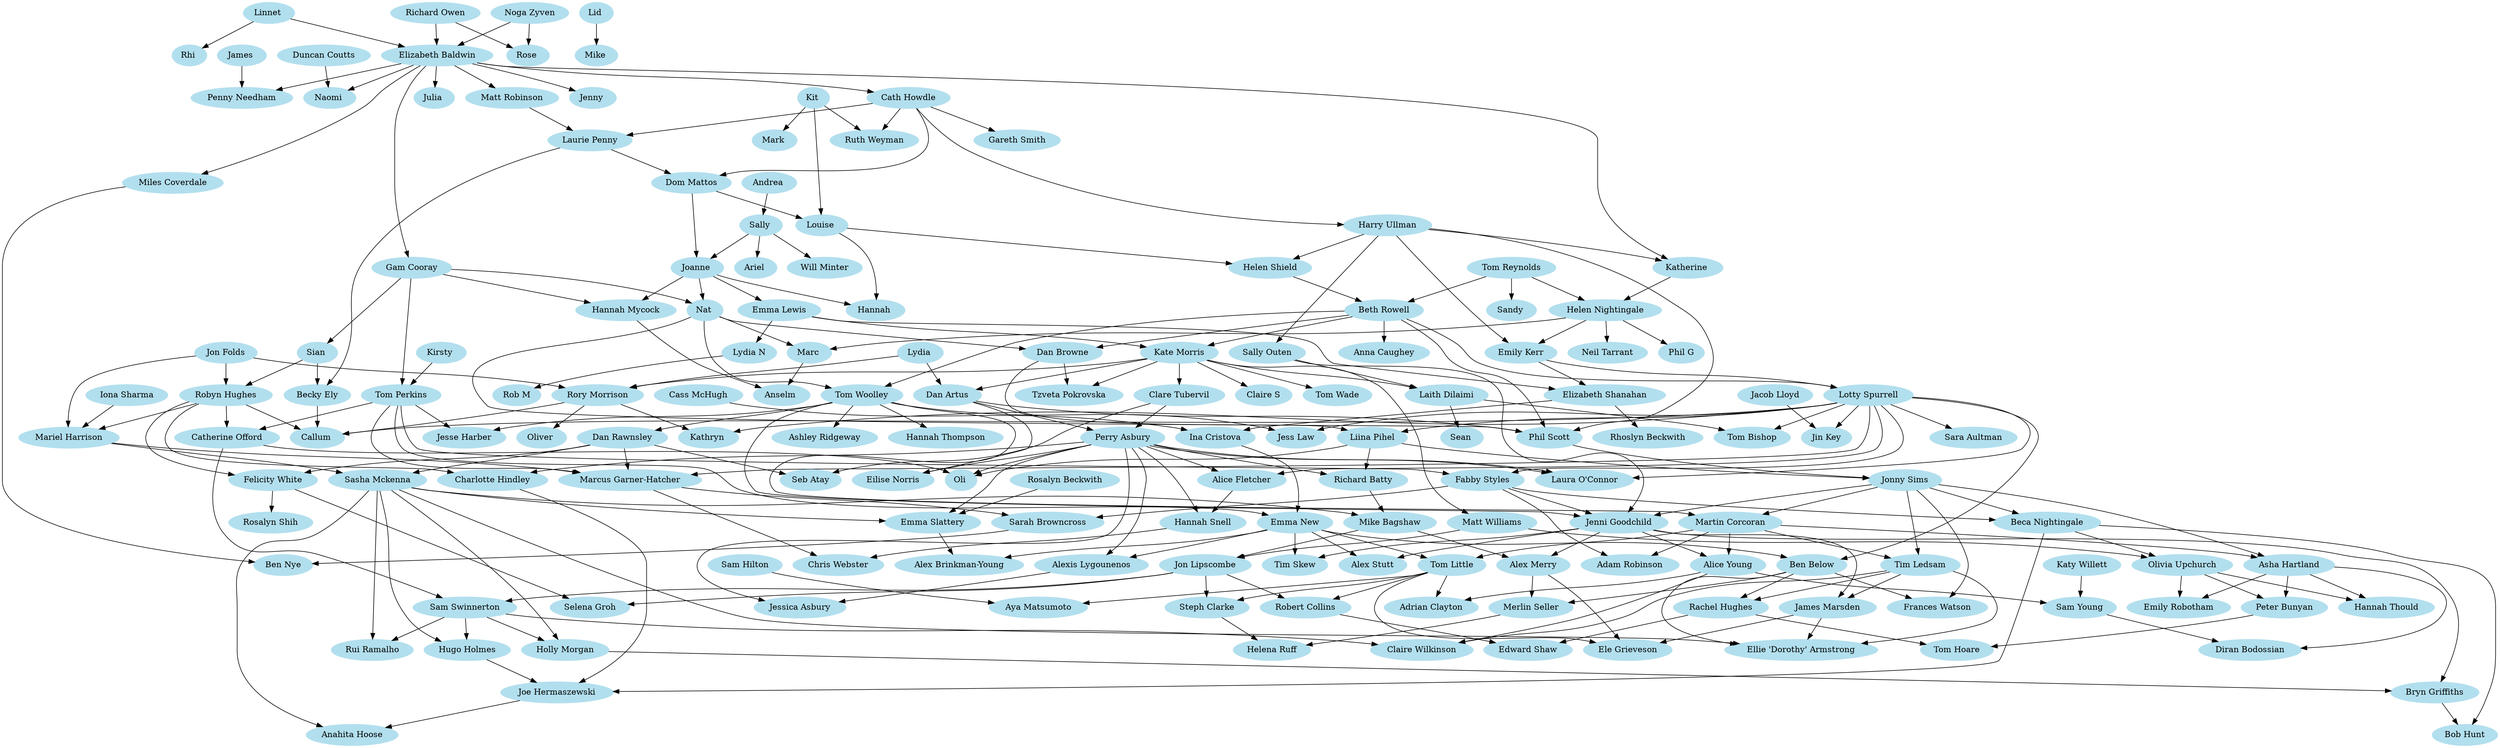 digraph oules {
    size="1500,750"
    node [color=lightblue2, style=filled, dist=-1]
    {
        "Emma New";
        "Lotty Spurrell";
    } -> "Ben Below";
    {
        "Tom Perkins";
        "Ina Cristova";
    } -> "Emma New";
    {
        "Emily Kerr";
        "Beth Rowell";
    } -> "Lotty Spurrell";
    {
        "Helen Nightingale";
        "Harry Ullman";
    } -> "Emily Kerr";
    {
        "Tom Reynolds";
        "Helen Shield";
    } -> "Beth Rowell";
    {
        "Tom Reynolds";
        "Katherine ";
    } -> "Helen Nightingale";
    {
        "Cath Howdle";
    } -> "Harry Ullman";
    {
        "Tom Reynolds";
    } -> "Sandy ";
    {
        "Laith Dilaimi";
        "Lotty Spurrell";
    } -> "Tom Bishop";
    {
        "Perry Asbury";
        "Lotty Spurrell";
    } -> "Laura O'Connor";
    {
        "Perry Asbury";
        "Lotty Spurrell";
    } -> "Alice Fletcher";
    {
        "Dan Rawnsley";
        "Lotty Spurrell";
        "Tom Perkins";
        "Mariel Harrison";
    } -> "Marcus Garner-Hatcher";
    {
        "Tom Perkins";
        "Lotty Spurrell";
    } -> "Fabby Styles";
    {
        "Dan Browne";
        "Lotty Spurrell";
    } -> "Liina Pihel";
    {
        "Jacob Lloyd";
        "Lotty Spurrell";
    } -> "Jin Key";
    {
        "Rory Morrison";
        "Lotty Spurrell";
        "Robyn Hughes";
        "Becky Ely";
    } -> "Callum ";
    {
        "Rory Morrison";
        "Lotty Spurrell";
    } -> "Kathryn ";
    {
        "Tom Woolley";
    } -> "Dan Rawnsley";
    {
        "Ben Below";
        "Jonny Sims";
    } -> "Frances Watson";
    {
        "Phil Scott";
        "Liina Pihel";
    } -> "Jonny Sims";
    {
        "Kate Morris";
        "Sally Outen";
    } -> "Laith Dilaimi";
    {
        "Dan Artus";
        "Clare Tubervil";
    } -> "Perry Asbury";
    {
        "Lydia ";
        "Kate Morris";
    } -> "Dan Artus";
    {
        "Kate Morris";
    } -> "Clare Tubervil";
    {
        "Beth Rowell";
        "Emma Lewis";
    } -> "Kate Morris";
    {
        "Dan Artus";
        "Harry Ullman";
        "Nat ";
        "Beth Rowell";
    } -> "Phil Scott";
    {
        "Robyn Hughes";
        "Jon Folds";
        "Iona Sharma";
    } -> "Mariel Harrison";
    {
        "Gam Cooray";
        "Kirsty ";
    } -> "Tom Perkins";
    {
        "Beth Rowell";
        "Nat ";
    } -> "Dan Browne";
    {
        "Jon Folds";
        "Kate Morris";
        "Lydia ";
    } -> "Rory Morrison";
    {
        "Jon Folds";
        "Sian ";
    } -> "Robyn Hughes";
    {
        "Cass McHugh";
        "Elizabeth Shanahan";
    } -> "Ina Cristova";
    {
        "Joanne ";
    } -> "Emma Lewis";
    {
        "Perry Asbury";
        "Dan Artus";
    } -> "Eilise Norris";
    {
        "Perry Asbury";
    } -> "Laura O'Connor";
    {
        "Perry Asbury";
        "Alice Fletcher";
    } -> "Hannah Snell";
    {
        "Perry Asbury";
        "Catherine Offord";
        "Liina Pihel";
    } -> "Oli ";
    {
        "Tom Perkins";
        "Robyn Hughes";
    } -> "Catherine Offord";
    {
        "Perry Asbury";
        "Liina Pihel";
    } -> "Richard Batty";
    {
        "Richard Batty";
        "Sasha Mckenna";
    } -> "Mike Bagshaw";
    {
        "Dan Rawnsley";
        "Mariel Harrison";
    } -> "Sasha Mckenna";
    {
        "Perry Asbury";
        "Robyn Hughes";
    } -> "Charlotte Hindley";
    {
        "Perry Asbury";
        "Emma New";
    } -> "Alexis Lygounenos";
    {
        "Perry Asbury";
        "Alexis Lygounenos";
    } -> "Jessica Asbury";
    {
        "Sam Swinnerton";
        "Sasha Mckenna";
    } -> "Rui Ramalho";
    {
        "Sam Swinnerton";
        "Sasha Mckenna";
    } -> "Hugo Holmes";
    {
        "Elizabeth Shanahan";
    } -> "Rhoslyn Beckwith";
    {
        "Emily Kerr";
        "Emma Lewis";
    } -> "Elizabeth Shanahan";
    {
        "Tom Perkins";
        "Tom Woolley";
    } -> "Jesse Harber";
    {
        "Beth Rowell";
        "Nat ";
    } -> "Tom Woolley";
    {
        "Elizabeth Baldwin";
    } -> "Gam Cooray";
    {
        "Linnet ";
        "Noga Zyven";
        "Richard Owen";
    } -> "Elizabeth Baldwin";
    {
        "Gam Cooray";
        "Joanne ";
    } -> "Nat ";
    {
        "Dom Mattos";
        "Sally ";
    } -> "Joanne ";
    {
        "Gam Cooray";
    } -> "Sian ";
    {
        "Gam Cooray";
        "Joanne ";
    } -> "Hannah Mycock";
    {
        "Sian ";
        "Laurie Penny";
    } -> "Becky Ely";
    {
        "Matt Robinson";
        "Cath Howdle";
    } -> "Laurie Penny";
    {
        "Elizabeth Baldwin";
    } -> "Julia ";
    {
        "Elizabeth Baldwin";
        "Harry Ullman";
    } -> "Katherine ";
    {
        "Elizabeth Baldwin";
    } -> "Miles Coverdale";
    {
        "James ";
        "Elizabeth Baldwin";
    } -> "Penny Needham";
    {
        "Elizabeth Baldwin";
    } -> "Matt Robinson";
    {
        "Elizabeth Baldwin";
    } -> "Jenny ";
    {
        "Elizabeth Baldwin";
    } -> "Cath Howdle";
    {
        "Cath Howdle";
    } -> "Gareth Smith";
    {
        "Cath Howdle";
        "Kit ";
    } -> "Ruth Weyman";
    {
        "Duncan Coutts";
        "Elizabeth Baldwin";
    } -> "Naomi ";
    {
        "Linnet ";
    } -> "Rhi ";
    {
        "Richard Owen";
        "Noga Zyven";
    } -> "Rose ";
    {
        "Lid ";
    } -> "Mike ";
    {
        "Laurie Penny";
        "Cath Howdle";
    } -> "Dom Mattos";
    {
        "Andrea ";
    } -> "Sally ";
    {
        "Dom Mattos";
        "Kit ";
    } -> "Louise ";
    {
        "Louise ";
        "Harry Ullman";
    } -> "Helen Shield";
    {
        "Kit ";
    } -> "Mark ";
    {
        "Sally ";
    } -> "Will Minter";
    {
        "Sally ";
    } -> "Ariel ";
    {
        "Harry Ullman";
    } -> "Sally Outen";
    {
        "Helen Nightingale";
    } -> "Phil G";
    {
        "Louise ";
        "Joanne ";
    } -> "Hannah ";
    {
        "Tom Woolley";
    } -> "Ashley Ridgeway";
    {
        "Beth Rowell";
    } -> "Anna Caughey";
    {
        "Kate Morris";
    } -> "Claire S";
    {
        "Tom Woolley";
        "Jonny Sims";
    } -> "Martin Corcoran";
    {
        "Dan Browne";
        "Kate Morris";
    } -> "Tzveta Pokrovska";
    {
        "Kate Morris";
    } -> "Matt Williams";
    {
        "Kate Morris";
    } -> "Tom Wade";
    {
        "Helen Nightingale";
        "Nat ";
    } -> "Marc ";
    {
        "Marc ";
        "Hannah Mycock";
    } -> "Anselm ";
    {
        "Jonny Sims";
        "Fabby Styles";
        "Tom Woolley";
        "Sally Outen";
    } -> "Jenni Goodchild";
    {
        "Rory Morrison";
    } -> "Oliver ";
    {
        "Dan Rawnsley";
        "Clare Tubervil";
    } -> "Seb Atay";
    {
        "Sam Swinnerton";
        "Sasha Mckenna";
    } -> "Holly Morgan";
    {
        "Helen Nightingale";
    } -> "Neil Tarrant";
    {
        "Laith Dilaimi";
    } -> "Sean ";
    {
        "Tom Woolley";
        "Lotty Spurrell";
    } -> "Jess Law";
    {
        "Tom Woolley";
    } -> "Hannah Thompson";
    {
        "Emma Lewis";
    } -> "Lydia N";
    {
        "Lydia N";
    } -> "Rob M";
    {
        "Mike Bagshaw";
        "Matt Williams";
    } -> "Jon Lipscombe";
    {
        "Marcus Garner-Hatcher";
        "Fabby Styles";
    } -> "Sarah Browncross";
    {
        "Miles Coverdale";
        "Sarah Browncross";
    } -> "Ben Nye";
    {
        "Lotty Spurrell";
    } -> "Sara Aultman";
    {
        "Jonny Sims";
        "Fabby Styles";
    } -> "Beca Nightingale";
    {
        "Jonny Sims";
        "Martin Corcoran";
    } -> "Asha Hartland";
    {
        "Asha Hartland";
        "Olivia Upchurch";
    } -> "Emily Robotham";
    {
        "Jon Lipscombe";
        "Catherine Offord";
    } -> "Sam Swinnerton";
    {
        "Holly Morgan";
        "Jenni Goodchild";
    } -> "Bryn Griffiths";
    {
        "Asha Hartland";
        "Olivia Upchurch";
    } -> "Hannah Thould";
    {
        "Matt Williams";
        "Beca Nightingale";
    } -> "Olivia Upchurch";
    {
        "Dan Rawnsley";
        "Robyn Hughes";
    } -> "Felicity White";
    {
        "Jon Lipscombe";
        "Felicity White";
    } -> "Selena Groh";
    {
        "Felicity White";
    } -> "Rosalyn Shih";
    {
        "Martin Corcoran";
        "Fabby Styles";
    } -> "Adam Robinson";
    {
        "Sam Swinnerton";
        "Alice Young";
        "Tim Ledsam";
    } -> "Claire Wilkinson";
    {
        "Martin Corcoran";
        "Jenni Goodchild";
    } -> "Alice Young";
    {
        "Jonny Sims";
        "Martin Corcoran";
    } -> "Tim Ledsam";
    {
        "Alice Young";
        "Katy Willett";
    } -> "Sam Young";
    {
        "Martin Corcoran";
        "Emma New";
    } -> "Tom Little";
    {
        "Tom Little";
        "Sam Hilton";
    } -> "Aya Matsumoto";
    {
        "Ben Below";
        "Tim Ledsam";
    } -> "Rachel Hughes";
    {
        "Asha Hartland";
        "Olivia Upchurch";
    } -> "Peter Bunyan";
    {
        "Tom Little";
        "Alice Young";
    } -> "Adrian Clayton";
    {
        "Tom Little";
        "Jon Lipscombe";
    } -> "Steph Clarke";
    {
        "Ben Below";
        "Sasha Mckenna";
        "Tim Ledsam";
        "James Marsden";
    } -> "Ellie 'Dorothy' Armstrong";
    {
        "Bryn Griffiths";
        "Beca Nightingale";
    } -> "Bob Hunt";
    {
        "Ben Below";
        "Alex Merry";
    } -> "Merlin Seller";
    {
        "Mike Bagshaw";
        "Jenni Goodchild";
    } -> "Alex Merry";
    {
        "Robert Collins";
        "Rachel Hughes";
    } -> "Edward Shaw";
    {
        "Merlin Seller";
        "Steph Clarke";
    } -> "Helena Ruff";
    {
        "Tom Little";
        "Jon Lipscombe";
    } -> "Robert Collins";
    {
        "Beca Nightingale";
        "Charlotte Hindley";
        "Hugo Holmes";
    } -> "Joe Hermaszewski";
    {
        "Joe Hermaszewski";
        "Sasha Mckenna";
    } -> "Anahita Hoose";
    {
        "Rosalyn Beckwith";
        "Sasha Mckenna";
        "Perry Asbury";
    } -> "Emma Slattery";
    {
        "Emma Slattery";
        "Emma New";
    } -> "Alex Brinkman-Young";
    {
        "Asha Hartland";
        "Sam Young";
    } -> "Diran Bodossian";
    {
        "Jenni Goodchild";
        "Emma New";
    } -> "Tim Skew";
    {
        "Peter Bunyan";
        "Rachel Hughes";
    } -> "Tom Hoare";
    {
        "Marcus Garner-Hatcher";
        "Hannah Snell";
    } -> "Chris Webster";
    {
        "Tim Ledsam";
        "Jenni Goodchild";
    } -> "James Marsden";
    {
        "James Marsden";
        "Alex Merry";
        "Tom Little";
    } -> "Ele Grieveson";
    {
        "Emma New";
        "Jenni Goodchild";
    } -> "Alex Stutt";
}
